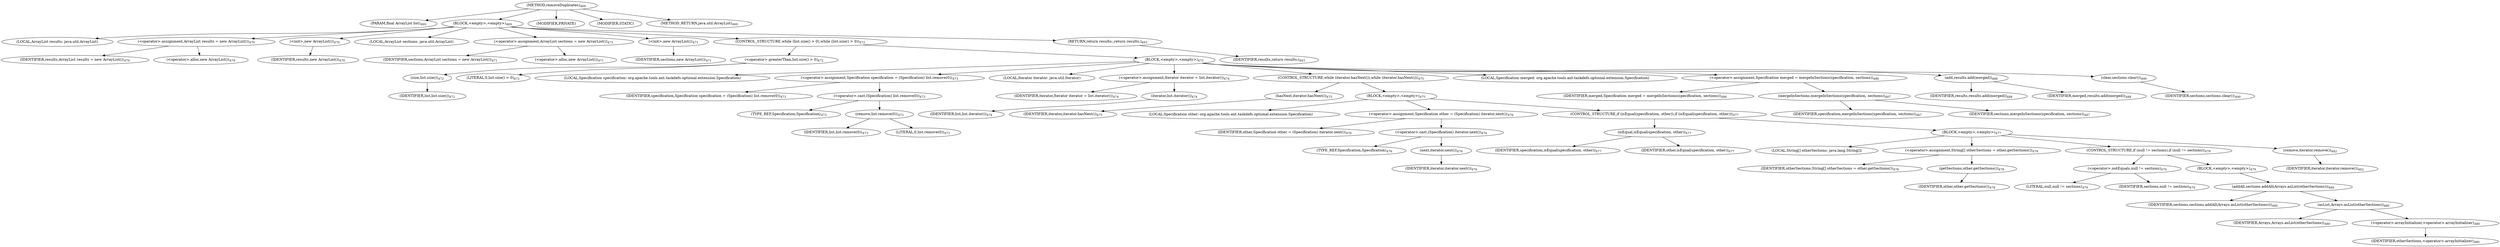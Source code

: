 digraph "removeDuplicates" {  
"709" [label = <(METHOD,removeDuplicates)<SUB>469</SUB>> ]
"710" [label = <(PARAM,final ArrayList list)<SUB>469</SUB>> ]
"711" [label = <(BLOCK,&lt;empty&gt;,&lt;empty&gt;)<SUB>469</SUB>> ]
"33" [label = <(LOCAL,ArrayList results: java.util.ArrayList)> ]
"712" [label = <(&lt;operator&gt;.assignment,ArrayList results = new ArrayList())<SUB>470</SUB>> ]
"713" [label = <(IDENTIFIER,results,ArrayList results = new ArrayList())<SUB>470</SUB>> ]
"714" [label = <(&lt;operator&gt;.alloc,new ArrayList())<SUB>470</SUB>> ]
"715" [label = <(&lt;init&gt;,new ArrayList())<SUB>470</SUB>> ]
"32" [label = <(IDENTIFIER,results,new ArrayList())<SUB>470</SUB>> ]
"35" [label = <(LOCAL,ArrayList sections: java.util.ArrayList)> ]
"716" [label = <(&lt;operator&gt;.assignment,ArrayList sections = new ArrayList())<SUB>471</SUB>> ]
"717" [label = <(IDENTIFIER,sections,ArrayList sections = new ArrayList())<SUB>471</SUB>> ]
"718" [label = <(&lt;operator&gt;.alloc,new ArrayList())<SUB>471</SUB>> ]
"719" [label = <(&lt;init&gt;,new ArrayList())<SUB>471</SUB>> ]
"34" [label = <(IDENTIFIER,sections,new ArrayList())<SUB>471</SUB>> ]
"720" [label = <(CONTROL_STRUCTURE,while (list.size() &gt; 0),while (list.size() &gt; 0))<SUB>472</SUB>> ]
"721" [label = <(&lt;operator&gt;.greaterThan,list.size() &gt; 0)<SUB>472</SUB>> ]
"722" [label = <(size,list.size())<SUB>472</SUB>> ]
"723" [label = <(IDENTIFIER,list,list.size())<SUB>472</SUB>> ]
"724" [label = <(LITERAL,0,list.size() &gt; 0)<SUB>472</SUB>> ]
"725" [label = <(BLOCK,&lt;empty&gt;,&lt;empty&gt;)<SUB>472</SUB>> ]
"726" [label = <(LOCAL,Specification specification: org.apache.tools.ant.taskdefs.optional.extension.Specification)> ]
"727" [label = <(&lt;operator&gt;.assignment,Specification specification = (Specification) list.remove(0))<SUB>473</SUB>> ]
"728" [label = <(IDENTIFIER,specification,Specification specification = (Specification) list.remove(0))<SUB>473</SUB>> ]
"729" [label = <(&lt;operator&gt;.cast,(Specification) list.remove(0))<SUB>473</SUB>> ]
"730" [label = <(TYPE_REF,Specification,Specification)<SUB>473</SUB>> ]
"731" [label = <(remove,list.remove(0))<SUB>473</SUB>> ]
"732" [label = <(IDENTIFIER,list,list.remove(0))<SUB>473</SUB>> ]
"733" [label = <(LITERAL,0,list.remove(0))<SUB>473</SUB>> ]
"734" [label = <(LOCAL,Iterator iterator: java.util.Iterator)> ]
"735" [label = <(&lt;operator&gt;.assignment,Iterator iterator = list.iterator())<SUB>474</SUB>> ]
"736" [label = <(IDENTIFIER,iterator,Iterator iterator = list.iterator())<SUB>474</SUB>> ]
"737" [label = <(iterator,list.iterator())<SUB>474</SUB>> ]
"738" [label = <(IDENTIFIER,list,list.iterator())<SUB>474</SUB>> ]
"739" [label = <(CONTROL_STRUCTURE,while (iterator.hasNext()),while (iterator.hasNext()))<SUB>475</SUB>> ]
"740" [label = <(hasNext,iterator.hasNext())<SUB>475</SUB>> ]
"741" [label = <(IDENTIFIER,iterator,iterator.hasNext())<SUB>475</SUB>> ]
"742" [label = <(BLOCK,&lt;empty&gt;,&lt;empty&gt;)<SUB>475</SUB>> ]
"743" [label = <(LOCAL,Specification other: org.apache.tools.ant.taskdefs.optional.extension.Specification)> ]
"744" [label = <(&lt;operator&gt;.assignment,Specification other = (Specification) iterator.next())<SUB>476</SUB>> ]
"745" [label = <(IDENTIFIER,other,Specification other = (Specification) iterator.next())<SUB>476</SUB>> ]
"746" [label = <(&lt;operator&gt;.cast,(Specification) iterator.next())<SUB>476</SUB>> ]
"747" [label = <(TYPE_REF,Specification,Specification)<SUB>476</SUB>> ]
"748" [label = <(next,iterator.next())<SUB>476</SUB>> ]
"749" [label = <(IDENTIFIER,iterator,iterator.next())<SUB>476</SUB>> ]
"750" [label = <(CONTROL_STRUCTURE,if (isEqual(specification, other)),if (isEqual(specification, other)))<SUB>477</SUB>> ]
"751" [label = <(isEqual,isEqual(specification, other))<SUB>477</SUB>> ]
"752" [label = <(IDENTIFIER,specification,isEqual(specification, other))<SUB>477</SUB>> ]
"753" [label = <(IDENTIFIER,other,isEqual(specification, other))<SUB>477</SUB>> ]
"754" [label = <(BLOCK,&lt;empty&gt;,&lt;empty&gt;)<SUB>477</SUB>> ]
"755" [label = <(LOCAL,String[] otherSections: java.lang.String[])> ]
"756" [label = <(&lt;operator&gt;.assignment,String[] otherSections = other.getSections())<SUB>478</SUB>> ]
"757" [label = <(IDENTIFIER,otherSections,String[] otherSections = other.getSections())<SUB>478</SUB>> ]
"758" [label = <(getSections,other.getSections())<SUB>478</SUB>> ]
"759" [label = <(IDENTIFIER,other,other.getSections())<SUB>478</SUB>> ]
"760" [label = <(CONTROL_STRUCTURE,if (null != sections),if (null != sections))<SUB>479</SUB>> ]
"761" [label = <(&lt;operator&gt;.notEquals,null != sections)<SUB>479</SUB>> ]
"762" [label = <(LITERAL,null,null != sections)<SUB>479</SUB>> ]
"763" [label = <(IDENTIFIER,sections,null != sections)<SUB>479</SUB>> ]
"764" [label = <(BLOCK,&lt;empty&gt;,&lt;empty&gt;)<SUB>479</SUB>> ]
"765" [label = <(addAll,sections.addAll(Arrays.asList(otherSections)))<SUB>480</SUB>> ]
"766" [label = <(IDENTIFIER,sections,sections.addAll(Arrays.asList(otherSections)))<SUB>480</SUB>> ]
"767" [label = <(asList,Arrays.asList(otherSections))<SUB>480</SUB>> ]
"768" [label = <(IDENTIFIER,Arrays,Arrays.asList(otherSections))<SUB>480</SUB>> ]
"769" [label = <(&lt;operator&gt;.arrayInitializer,&lt;operator&gt;.arrayInitializer)<SUB>480</SUB>> ]
"770" [label = <(IDENTIFIER,otherSections,&lt;operator&gt;.arrayInitializer)<SUB>480</SUB>> ]
"771" [label = <(remove,iterator.remove())<SUB>482</SUB>> ]
"772" [label = <(IDENTIFIER,iterator,iterator.remove())<SUB>482</SUB>> ]
"773" [label = <(LOCAL,Specification merged: org.apache.tools.ant.taskdefs.optional.extension.Specification)> ]
"774" [label = <(&lt;operator&gt;.assignment,Specification merged = mergeInSections(specification, sections))<SUB>486</SUB>> ]
"775" [label = <(IDENTIFIER,merged,Specification merged = mergeInSections(specification, sections))<SUB>486</SUB>> ]
"776" [label = <(mergeInSections,mergeInSections(specification, sections))<SUB>487</SUB>> ]
"777" [label = <(IDENTIFIER,specification,mergeInSections(specification, sections))<SUB>487</SUB>> ]
"778" [label = <(IDENTIFIER,sections,mergeInSections(specification, sections))<SUB>487</SUB>> ]
"779" [label = <(add,results.add(merged))<SUB>488</SUB>> ]
"780" [label = <(IDENTIFIER,results,results.add(merged))<SUB>488</SUB>> ]
"781" [label = <(IDENTIFIER,merged,results.add(merged))<SUB>488</SUB>> ]
"782" [label = <(clear,sections.clear())<SUB>490</SUB>> ]
"783" [label = <(IDENTIFIER,sections,sections.clear())<SUB>490</SUB>> ]
"784" [label = <(RETURN,return results;,return results;)<SUB>493</SUB>> ]
"785" [label = <(IDENTIFIER,results,return results;)<SUB>493</SUB>> ]
"786" [label = <(MODIFIER,PRIVATE)> ]
"787" [label = <(MODIFIER,STATIC)> ]
"788" [label = <(METHOD_RETURN,java.util.ArrayList)<SUB>469</SUB>> ]
  "709" -> "710" 
  "709" -> "711" 
  "709" -> "786" 
  "709" -> "787" 
  "709" -> "788" 
  "711" -> "33" 
  "711" -> "712" 
  "711" -> "715" 
  "711" -> "35" 
  "711" -> "716" 
  "711" -> "719" 
  "711" -> "720" 
  "711" -> "784" 
  "712" -> "713" 
  "712" -> "714" 
  "715" -> "32" 
  "716" -> "717" 
  "716" -> "718" 
  "719" -> "34" 
  "720" -> "721" 
  "720" -> "725" 
  "721" -> "722" 
  "721" -> "724" 
  "722" -> "723" 
  "725" -> "726" 
  "725" -> "727" 
  "725" -> "734" 
  "725" -> "735" 
  "725" -> "739" 
  "725" -> "773" 
  "725" -> "774" 
  "725" -> "779" 
  "725" -> "782" 
  "727" -> "728" 
  "727" -> "729" 
  "729" -> "730" 
  "729" -> "731" 
  "731" -> "732" 
  "731" -> "733" 
  "735" -> "736" 
  "735" -> "737" 
  "737" -> "738" 
  "739" -> "740" 
  "739" -> "742" 
  "740" -> "741" 
  "742" -> "743" 
  "742" -> "744" 
  "742" -> "750" 
  "744" -> "745" 
  "744" -> "746" 
  "746" -> "747" 
  "746" -> "748" 
  "748" -> "749" 
  "750" -> "751" 
  "750" -> "754" 
  "751" -> "752" 
  "751" -> "753" 
  "754" -> "755" 
  "754" -> "756" 
  "754" -> "760" 
  "754" -> "771" 
  "756" -> "757" 
  "756" -> "758" 
  "758" -> "759" 
  "760" -> "761" 
  "760" -> "764" 
  "761" -> "762" 
  "761" -> "763" 
  "764" -> "765" 
  "765" -> "766" 
  "765" -> "767" 
  "767" -> "768" 
  "767" -> "769" 
  "769" -> "770" 
  "771" -> "772" 
  "774" -> "775" 
  "774" -> "776" 
  "776" -> "777" 
  "776" -> "778" 
  "779" -> "780" 
  "779" -> "781" 
  "782" -> "783" 
  "784" -> "785" 
}
